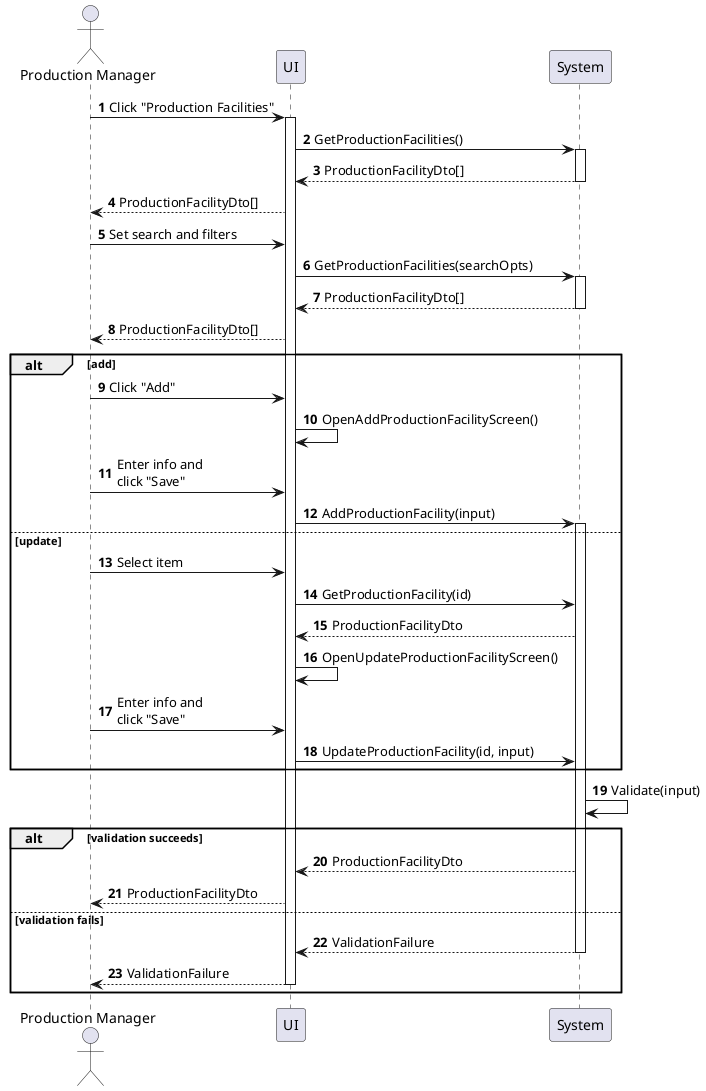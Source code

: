 @startuml production-facility-manage
autonumber

actor "Production Manager" as a
participant UI as f
participant System as b

a -> f : Click "Production Facilities"
activate f
f -> b : GetProductionFacilities()
activate b
return ProductionFacilityDto[]
f --> a : ProductionFacilityDto[]
a -> f : Set search and filters
f -> b : GetProductionFacilities(searchOpts)
activate b
return ProductionFacilityDto[]
f --> a : ProductionFacilityDto[]

alt add
    a -> f : Click "Add"
    f -> f : OpenAddProductionFacilityScreen()
    a -> f : Enter info and\nclick "Save"
    f -> b : AddProductionFacility(input)
    activate b
else update
    a -> f : Select item
    f -> b : GetProductionFacility(id)
    b --> f : ProductionFacilityDto
    f -> f : OpenUpdateProductionFacilityScreen()
    a -> f : Enter info and\nclick "Save"
    f -> b : UpdateProductionFacility(id, input)
end

b -> b : Validate(input)

alt validation succeeds
    b --> f : ProductionFacilityDto
    f --> a : ProductionFacilityDto
else validation fails
    return ValidationFailure
    return ValidationFailure
end
@enduml